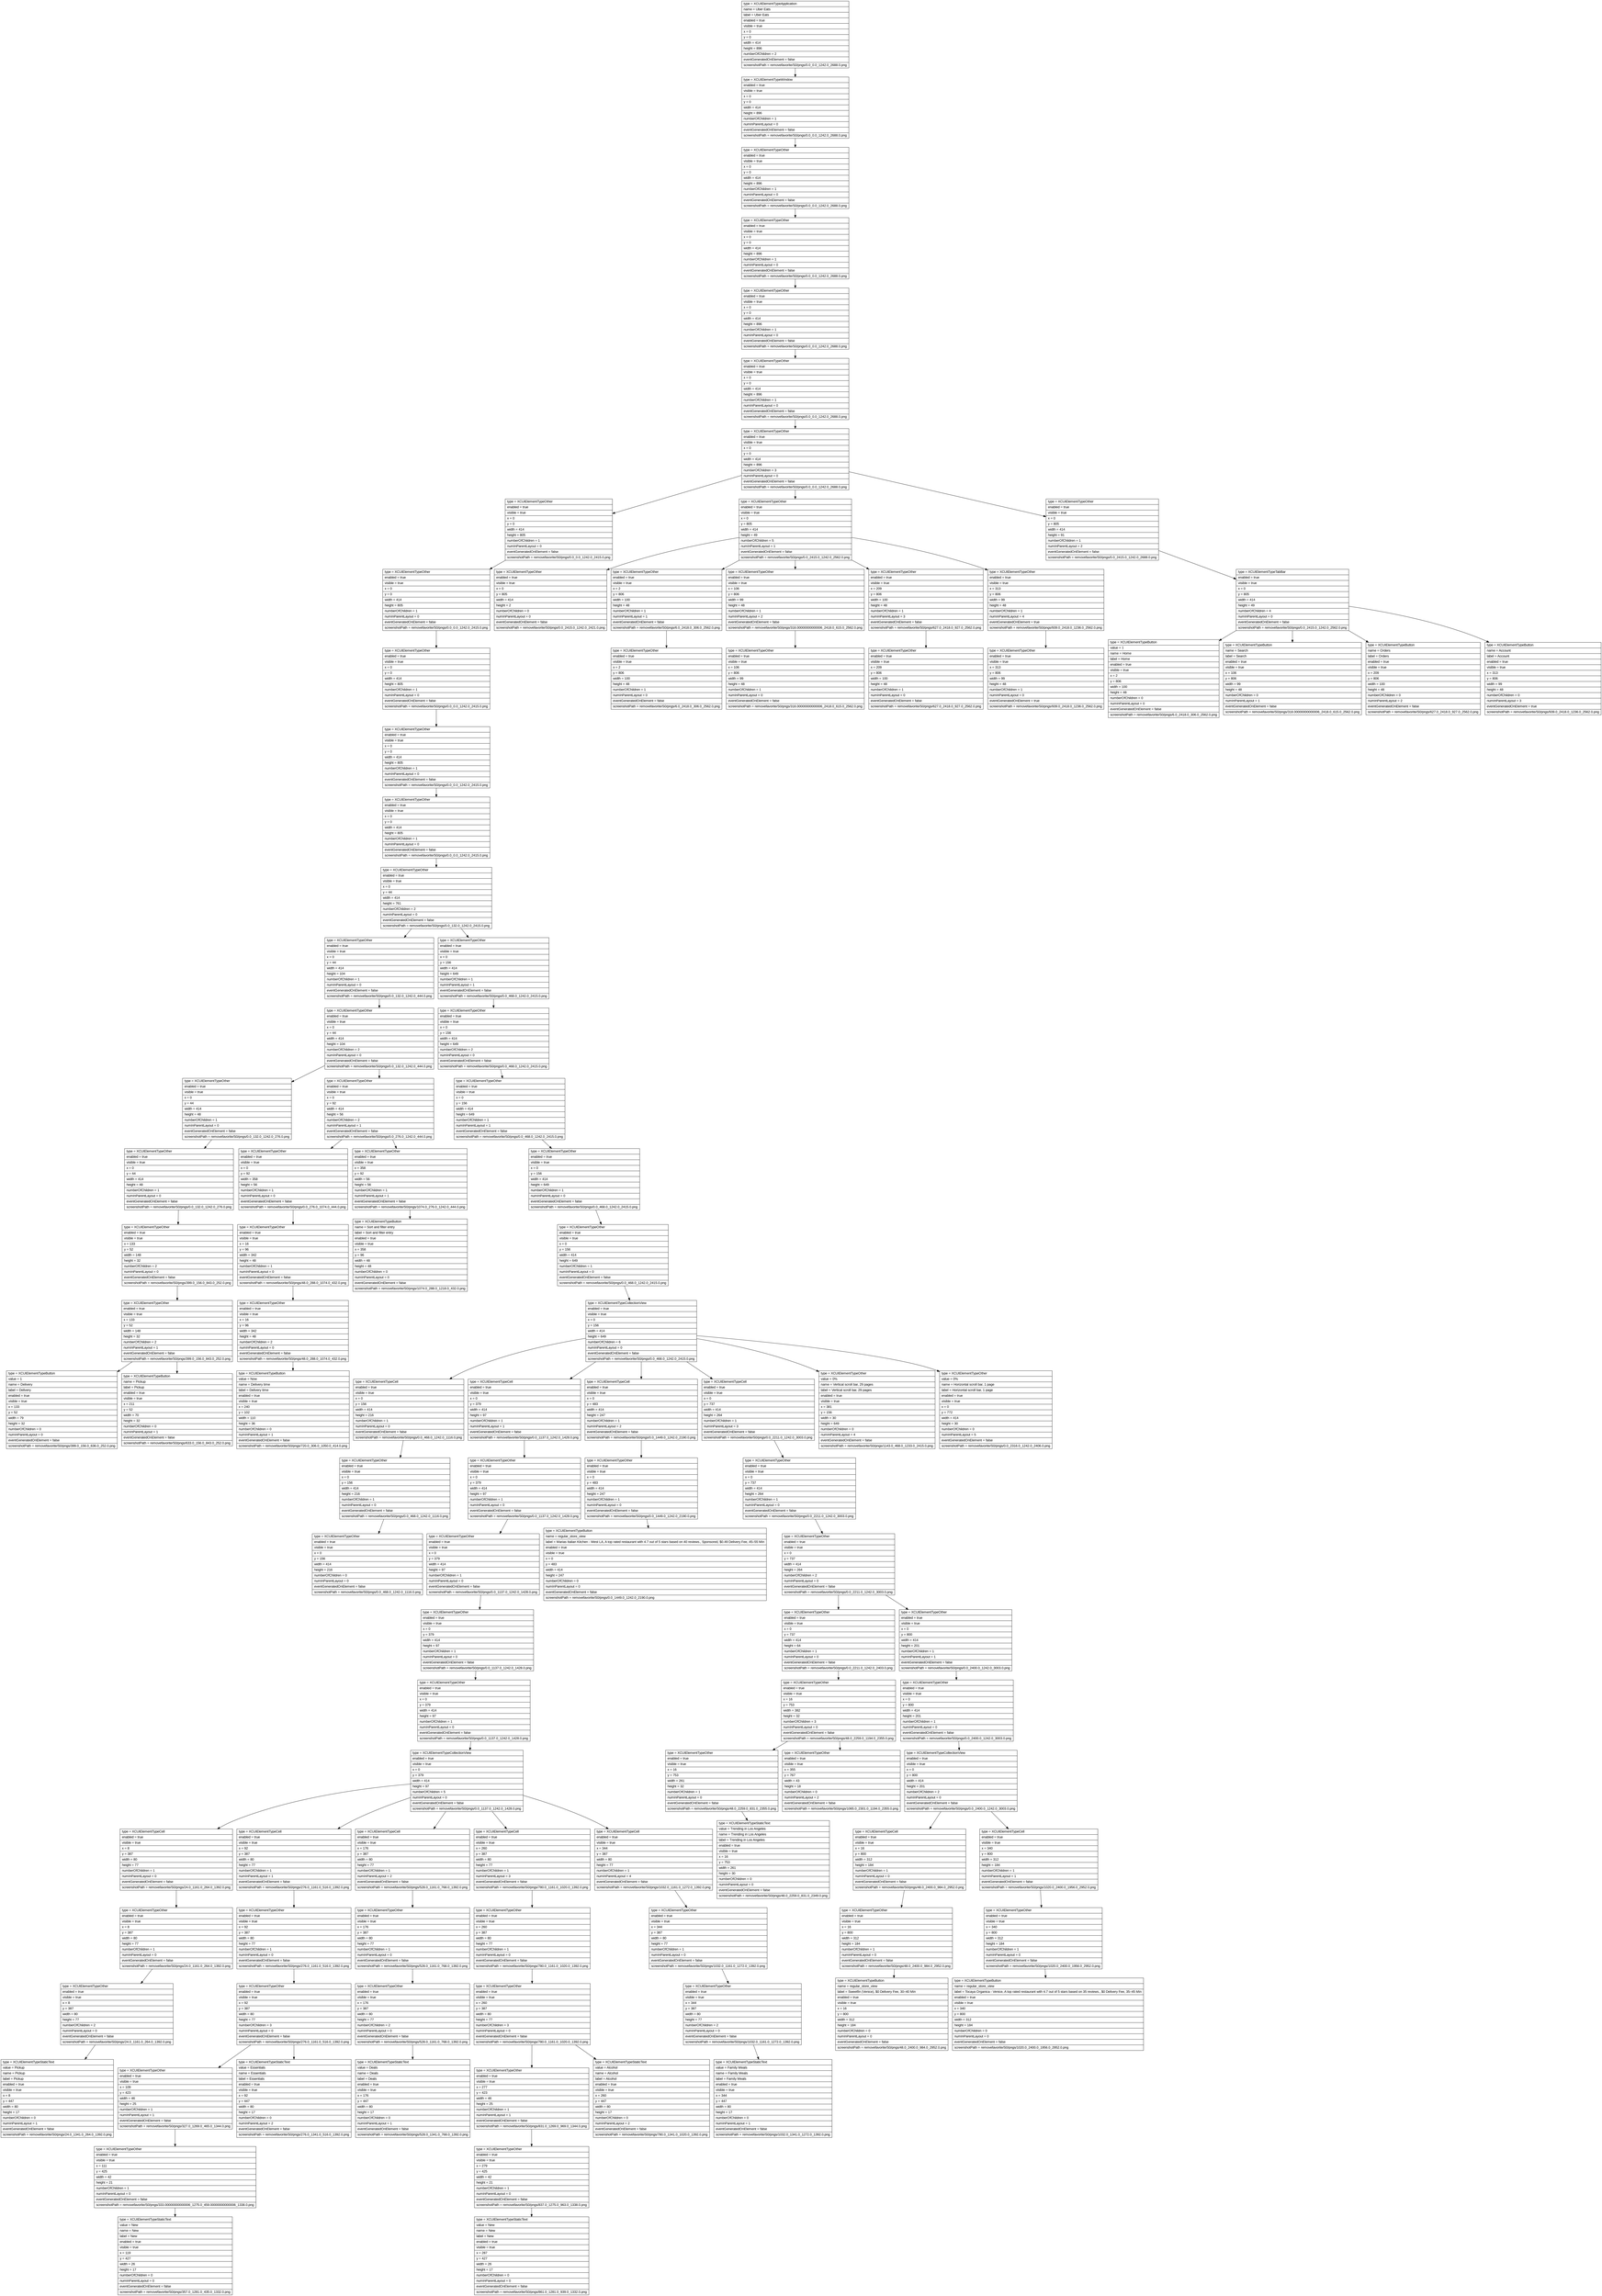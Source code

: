 digraph Layout {

	node [shape=record fontname=Arial];

	0	[label="{type = XCUIElementTypeApplication\l|name = Uber Eats\l|label = Uber Eats\l|enabled = true\l|visible = true\l|x = 0\l|y = 0\l|width = 414\l|height = 896\l|numberOfChildren = 2\l|eventGeneratedOnElement = false \l|screenshotPath = removefavorite/S0/pngs/0.0_0.0_1242.0_2688.0.png\l}"]
	1	[label="{type = XCUIElementTypeWindow\l|enabled = true\l|visible = true\l|x = 0\l|y = 0\l|width = 414\l|height = 896\l|numberOfChildren = 1\l|numInParentLayout = 0\l|eventGeneratedOnElement = false \l|screenshotPath = removefavorite/S0/pngs/0.0_0.0_1242.0_2688.0.png\l}"]
	2	[label="{type = XCUIElementTypeOther\l|enabled = true\l|visible = true\l|x = 0\l|y = 0\l|width = 414\l|height = 896\l|numberOfChildren = 1\l|numInParentLayout = 0\l|eventGeneratedOnElement = false \l|screenshotPath = removefavorite/S0/pngs/0.0_0.0_1242.0_2688.0.png\l}"]
	3	[label="{type = XCUIElementTypeOther\l|enabled = true\l|visible = true\l|x = 0\l|y = 0\l|width = 414\l|height = 896\l|numberOfChildren = 1\l|numInParentLayout = 0\l|eventGeneratedOnElement = false \l|screenshotPath = removefavorite/S0/pngs/0.0_0.0_1242.0_2688.0.png\l}"]
	4	[label="{type = XCUIElementTypeOther\l|enabled = true\l|visible = true\l|x = 0\l|y = 0\l|width = 414\l|height = 896\l|numberOfChildren = 1\l|numInParentLayout = 0\l|eventGeneratedOnElement = false \l|screenshotPath = removefavorite/S0/pngs/0.0_0.0_1242.0_2688.0.png\l}"]
	5	[label="{type = XCUIElementTypeOther\l|enabled = true\l|visible = true\l|x = 0\l|y = 0\l|width = 414\l|height = 896\l|numberOfChildren = 1\l|numInParentLayout = 0\l|eventGeneratedOnElement = false \l|screenshotPath = removefavorite/S0/pngs/0.0_0.0_1242.0_2688.0.png\l}"]
	6	[label="{type = XCUIElementTypeOther\l|enabled = true\l|visible = true\l|x = 0\l|y = 0\l|width = 414\l|height = 896\l|numberOfChildren = 3\l|numInParentLayout = 0\l|eventGeneratedOnElement = false \l|screenshotPath = removefavorite/S0/pngs/0.0_0.0_1242.0_2688.0.png\l}"]
	7	[label="{type = XCUIElementTypeOther\l|enabled = true\l|visible = true\l|x = 0\l|y = 0\l|width = 414\l|height = 805\l|numberOfChildren = 1\l|numInParentLayout = 0\l|eventGeneratedOnElement = false \l|screenshotPath = removefavorite/S0/pngs/0.0_0.0_1242.0_2415.0.png\l}"]
	8	[label="{type = XCUIElementTypeOther\l|enabled = true\l|visible = true\l|x = 0\l|y = 805\l|width = 414\l|height = 49\l|numberOfChildren = 5\l|numInParentLayout = 1\l|eventGeneratedOnElement = false \l|screenshotPath = removefavorite/S0/pngs/0.0_2415.0_1242.0_2562.0.png\l}"]
	9	[label="{type = XCUIElementTypeOther\l|enabled = true\l|visible = true\l|x = 0\l|y = 805\l|width = 414\l|height = 91\l|numberOfChildren = 1\l|numInParentLayout = 2\l|eventGeneratedOnElement = false \l|screenshotPath = removefavorite/S0/pngs/0.0_2415.0_1242.0_2688.0.png\l}"]
	10	[label="{type = XCUIElementTypeOther\l|enabled = true\l|visible = true\l|x = 0\l|y = 0\l|width = 414\l|height = 805\l|numberOfChildren = 1\l|numInParentLayout = 0\l|eventGeneratedOnElement = false \l|screenshotPath = removefavorite/S0/pngs/0.0_0.0_1242.0_2415.0.png\l}"]
	11	[label="{type = XCUIElementTypeOther\l|enabled = true\l|visible = true\l|x = 0\l|y = 805\l|width = 414\l|height = 2\l|numberOfChildren = 0\l|numInParentLayout = 0\l|eventGeneratedOnElement = false \l|screenshotPath = removefavorite/S0/pngs/0.0_2415.0_1242.0_2421.0.png\l}"]
	12	[label="{type = XCUIElementTypeOther\l|enabled = true\l|visible = true\l|x = 2\l|y = 806\l|width = 100\l|height = 48\l|numberOfChildren = 1\l|numInParentLayout = 1\l|eventGeneratedOnElement = false \l|screenshotPath = removefavorite/S0/pngs/6.0_2418.0_306.0_2562.0.png\l}"]
	13	[label="{type = XCUIElementTypeOther\l|enabled = true\l|visible = true\l|x = 106\l|y = 806\l|width = 99\l|height = 48\l|numberOfChildren = 1\l|numInParentLayout = 2\l|eventGeneratedOnElement = false \l|screenshotPath = removefavorite/S0/pngs/318.00000000000006_2418.0_615.0_2562.0.png\l}"]
	14	[label="{type = XCUIElementTypeOther\l|enabled = true\l|visible = true\l|x = 209\l|y = 806\l|width = 100\l|height = 48\l|numberOfChildren = 1\l|numInParentLayout = 3\l|eventGeneratedOnElement = false \l|screenshotPath = removefavorite/S0/pngs/627.0_2418.0_927.0_2562.0.png\l}"]
	15	[label="{type = XCUIElementTypeOther\l|enabled = true\l|visible = true\l|x = 313\l|y = 806\l|width = 99\l|height = 48\l|numberOfChildren = 1\l|numInParentLayout = 4\l|eventGeneratedOnElement = true \l|screenshotPath = removefavorite/S0/pngs/939.0_2418.0_1236.0_2562.0.png\l}"]
	16	[label="{type = XCUIElementTypeTabBar\l|enabled = true\l|visible = true\l|x = 0\l|y = 805\l|width = 414\l|height = 49\l|numberOfChildren = 4\l|numInParentLayout = 0\l|eventGeneratedOnElement = false \l|screenshotPath = removefavorite/S0/pngs/0.0_2415.0_1242.0_2562.0.png\l}"]
	17	[label="{type = XCUIElementTypeOther\l|enabled = true\l|visible = true\l|x = 0\l|y = 0\l|width = 414\l|height = 805\l|numberOfChildren = 1\l|numInParentLayout = 0\l|eventGeneratedOnElement = false \l|screenshotPath = removefavorite/S0/pngs/0.0_0.0_1242.0_2415.0.png\l}"]
	18	[label="{type = XCUIElementTypeOther\l|enabled = true\l|visible = true\l|x = 2\l|y = 806\l|width = 100\l|height = 48\l|numberOfChildren = 1\l|numInParentLayout = 0\l|eventGeneratedOnElement = false \l|screenshotPath = removefavorite/S0/pngs/6.0_2418.0_306.0_2562.0.png\l}"]
	19	[label="{type = XCUIElementTypeOther\l|enabled = true\l|visible = true\l|x = 106\l|y = 806\l|width = 99\l|height = 48\l|numberOfChildren = 1\l|numInParentLayout = 0\l|eventGeneratedOnElement = false \l|screenshotPath = removefavorite/S0/pngs/318.00000000000006_2418.0_615.0_2562.0.png\l}"]
	20	[label="{type = XCUIElementTypeOther\l|enabled = true\l|visible = true\l|x = 209\l|y = 806\l|width = 100\l|height = 48\l|numberOfChildren = 1\l|numInParentLayout = 0\l|eventGeneratedOnElement = false \l|screenshotPath = removefavorite/S0/pngs/627.0_2418.0_927.0_2562.0.png\l}"]
	21	[label="{type = XCUIElementTypeOther\l|enabled = true\l|visible = true\l|x = 313\l|y = 806\l|width = 99\l|height = 48\l|numberOfChildren = 1\l|numInParentLayout = 0\l|eventGeneratedOnElement = true \l|screenshotPath = removefavorite/S0/pngs/939.0_2418.0_1236.0_2562.0.png\l}"]
	22	[label="{type = XCUIElementTypeButton\l|value = 1\l|name = Home\l|label = Home\l|enabled = true\l|visible = true\l|x = 2\l|y = 806\l|width = 100\l|height = 48\l|numberOfChildren = 0\l|numInParentLayout = 0\l|eventGeneratedOnElement = false \l|screenshotPath = removefavorite/S0/pngs/6.0_2418.0_306.0_2562.0.png\l}"]
	23	[label="{type = XCUIElementTypeButton\l|name = Search\l|label = Search\l|enabled = true\l|visible = true\l|x = 106\l|y = 806\l|width = 99\l|height = 48\l|numberOfChildren = 0\l|numInParentLayout = 1\l|eventGeneratedOnElement = false \l|screenshotPath = removefavorite/S0/pngs/318.00000000000006_2418.0_615.0_2562.0.png\l}"]
	24	[label="{type = XCUIElementTypeButton\l|name = Orders\l|label = Orders\l|enabled = true\l|visible = true\l|x = 209\l|y = 806\l|width = 100\l|height = 48\l|numberOfChildren = 0\l|numInParentLayout = 2\l|eventGeneratedOnElement = false \l|screenshotPath = removefavorite/S0/pngs/627.0_2418.0_927.0_2562.0.png\l}"]
	25	[label="{type = XCUIElementTypeButton\l|name = Account\l|label = Account\l|enabled = true\l|visible = true\l|x = 313\l|y = 806\l|width = 99\l|height = 48\l|numberOfChildren = 0\l|numInParentLayout = 3\l|eventGeneratedOnElement = true \l|screenshotPath = removefavorite/S0/pngs/939.0_2418.0_1236.0_2562.0.png\l}"]
	26	[label="{type = XCUIElementTypeOther\l|enabled = true\l|visible = true\l|x = 0\l|y = 0\l|width = 414\l|height = 805\l|numberOfChildren = 1\l|numInParentLayout = 0\l|eventGeneratedOnElement = false \l|screenshotPath = removefavorite/S0/pngs/0.0_0.0_1242.0_2415.0.png\l}"]
	27	[label="{type = XCUIElementTypeOther\l|enabled = true\l|visible = true\l|x = 0\l|y = 0\l|width = 414\l|height = 805\l|numberOfChildren = 1\l|numInParentLayout = 0\l|eventGeneratedOnElement = false \l|screenshotPath = removefavorite/S0/pngs/0.0_0.0_1242.0_2415.0.png\l}"]
	28	[label="{type = XCUIElementTypeOther\l|enabled = true\l|visible = true\l|x = 0\l|y = 44\l|width = 414\l|height = 761\l|numberOfChildren = 2\l|numInParentLayout = 0\l|eventGeneratedOnElement = false \l|screenshotPath = removefavorite/S0/pngs/0.0_132.0_1242.0_2415.0.png\l}"]
	29	[label="{type = XCUIElementTypeOther\l|enabled = true\l|visible = true\l|x = 0\l|y = 44\l|width = 414\l|height = 104\l|numberOfChildren = 1\l|numInParentLayout = 0\l|eventGeneratedOnElement = false \l|screenshotPath = removefavorite/S0/pngs/0.0_132.0_1242.0_444.0.png\l}"]
	30	[label="{type = XCUIElementTypeOther\l|enabled = true\l|visible = true\l|x = 0\l|y = 156\l|width = 414\l|height = 649\l|numberOfChildren = 1\l|numInParentLayout = 1\l|eventGeneratedOnElement = false \l|screenshotPath = removefavorite/S0/pngs/0.0_468.0_1242.0_2415.0.png\l}"]
	31	[label="{type = XCUIElementTypeOther\l|enabled = true\l|visible = true\l|x = 0\l|y = 44\l|width = 414\l|height = 104\l|numberOfChildren = 2\l|numInParentLayout = 0\l|eventGeneratedOnElement = false \l|screenshotPath = removefavorite/S0/pngs/0.0_132.0_1242.0_444.0.png\l}"]
	32	[label="{type = XCUIElementTypeOther\l|enabled = true\l|visible = true\l|x = 0\l|y = 156\l|width = 414\l|height = 649\l|numberOfChildren = 2\l|numInParentLayout = 0\l|eventGeneratedOnElement = false \l|screenshotPath = removefavorite/S0/pngs/0.0_468.0_1242.0_2415.0.png\l}"]
	33	[label="{type = XCUIElementTypeOther\l|enabled = true\l|visible = true\l|x = 0\l|y = 44\l|width = 414\l|height = 48\l|numberOfChildren = 1\l|numInParentLayout = 0\l|eventGeneratedOnElement = false \l|screenshotPath = removefavorite/S0/pngs/0.0_132.0_1242.0_276.0.png\l}"]
	34	[label="{type = XCUIElementTypeOther\l|enabled = true\l|visible = true\l|x = 0\l|y = 92\l|width = 414\l|height = 56\l|numberOfChildren = 2\l|numInParentLayout = 1\l|eventGeneratedOnElement = false \l|screenshotPath = removefavorite/S0/pngs/0.0_276.0_1242.0_444.0.png\l}"]
	35	[label="{type = XCUIElementTypeOther\l|enabled = true\l|visible = true\l|x = 0\l|y = 156\l|width = 414\l|height = 649\l|numberOfChildren = 1\l|numInParentLayout = 1\l|eventGeneratedOnElement = false \l|screenshotPath = removefavorite/S0/pngs/0.0_468.0_1242.0_2415.0.png\l}"]
	36	[label="{type = XCUIElementTypeOther\l|enabled = true\l|visible = true\l|x = 0\l|y = 44\l|width = 414\l|height = 48\l|numberOfChildren = 1\l|numInParentLayout = 0\l|eventGeneratedOnElement = false \l|screenshotPath = removefavorite/S0/pngs/0.0_132.0_1242.0_276.0.png\l}"]
	37	[label="{type = XCUIElementTypeOther\l|enabled = true\l|visible = true\l|x = 0\l|y = 92\l|width = 358\l|height = 56\l|numberOfChildren = 1\l|numInParentLayout = 0\l|eventGeneratedOnElement = false \l|screenshotPath = removefavorite/S0/pngs/0.0_276.0_1074.0_444.0.png\l}"]
	38	[label="{type = XCUIElementTypeOther\l|enabled = true\l|visible = true\l|x = 358\l|y = 92\l|width = 56\l|height = 56\l|numberOfChildren = 1\l|numInParentLayout = 1\l|eventGeneratedOnElement = false \l|screenshotPath = removefavorite/S0/pngs/1074.0_276.0_1242.0_444.0.png\l}"]
	39	[label="{type = XCUIElementTypeOther\l|enabled = true\l|visible = true\l|x = 0\l|y = 156\l|width = 414\l|height = 649\l|numberOfChildren = 1\l|numInParentLayout = 0\l|eventGeneratedOnElement = false \l|screenshotPath = removefavorite/S0/pngs/0.0_468.0_1242.0_2415.0.png\l}"]
	40	[label="{type = XCUIElementTypeOther\l|enabled = true\l|visible = true\l|x = 133\l|y = 52\l|width = 148\l|height = 32\l|numberOfChildren = 2\l|numInParentLayout = 0\l|eventGeneratedOnElement = false \l|screenshotPath = removefavorite/S0/pngs/399.0_156.0_843.0_252.0.png\l}"]
	41	[label="{type = XCUIElementTypeOther\l|enabled = true\l|visible = true\l|x = 16\l|y = 96\l|width = 342\l|height = 48\l|numberOfChildren = 1\l|numInParentLayout = 0\l|eventGeneratedOnElement = false \l|screenshotPath = removefavorite/S0/pngs/48.0_288.0_1074.0_432.0.png\l}"]
	42	[label="{type = XCUIElementTypeButton\l|name = Sort and filter entry\l|label = Sort and filter entry\l|enabled = true\l|visible = true\l|x = 358\l|y = 96\l|width = 48\l|height = 48\l|numberOfChildren = 0\l|numInParentLayout = 0\l|eventGeneratedOnElement = false \l|screenshotPath = removefavorite/S0/pngs/1074.0_288.0_1218.0_432.0.png\l}"]
	43	[label="{type = XCUIElementTypeOther\l|enabled = true\l|visible = true\l|x = 0\l|y = 156\l|width = 414\l|height = 649\l|numberOfChildren = 1\l|numInParentLayout = 0\l|eventGeneratedOnElement = false \l|screenshotPath = removefavorite/S0/pngs/0.0_468.0_1242.0_2415.0.png\l}"]
	44	[label="{type = XCUIElementTypeOther\l|enabled = true\l|visible = true\l|x = 133\l|y = 52\l|width = 148\l|height = 32\l|numberOfChildren = 2\l|numInParentLayout = 1\l|eventGeneratedOnElement = false \l|screenshotPath = removefavorite/S0/pngs/399.0_156.0_843.0_252.0.png\l}"]
	45	[label="{type = XCUIElementTypeOther\l|enabled = true\l|visible = true\l|x = 16\l|y = 96\l|width = 342\l|height = 48\l|numberOfChildren = 2\l|numInParentLayout = 0\l|eventGeneratedOnElement = false \l|screenshotPath = removefavorite/S0/pngs/48.0_288.0_1074.0_432.0.png\l}"]
	46	[label="{type = XCUIElementTypeCollectionView\l|enabled = true\l|visible = true\l|x = 0\l|y = 156\l|width = 414\l|height = 649\l|numberOfChildren = 6\l|numInParentLayout = 0\l|eventGeneratedOnElement = false \l|screenshotPath = removefavorite/S0/pngs/0.0_468.0_1242.0_2415.0.png\l}"]
	47	[label="{type = XCUIElementTypeButton\l|value = 1\l|name = Delivery\l|label = Delivery\l|enabled = true\l|visible = true\l|x = 133\l|y = 52\l|width = 79\l|height = 32\l|numberOfChildren = 0\l|numInParentLayout = 0\l|eventGeneratedOnElement = false \l|screenshotPath = removefavorite/S0/pngs/399.0_156.0_636.0_252.0.png\l}"]
	48	[label="{type = XCUIElementTypeButton\l|name = Pickup\l|label = Pickup\l|enabled = true\l|visible = true\l|x = 211\l|y = 52\l|width = 70\l|height = 32\l|numberOfChildren = 0\l|numInParentLayout = 1\l|eventGeneratedOnElement = false \l|screenshotPath = removefavorite/S0/pngs/633.0_156.0_843.0_252.0.png\l}"]
	49	[label="{type = XCUIElementTypeButton\l|value = Now\l|name = Delivery time\l|label = Delivery time\l|enabled = true\l|visible = true\l|x = 240\l|y = 102\l|width = 110\l|height = 36\l|numberOfChildren = 0\l|numInParentLayout = 1\l|eventGeneratedOnElement = false \l|screenshotPath = removefavorite/S0/pngs/720.0_306.0_1050.0_414.0.png\l}"]
	50	[label="{type = XCUIElementTypeCell\l|enabled = true\l|visible = true\l|x = 0\l|y = 156\l|width = 414\l|height = 216\l|numberOfChildren = 1\l|numInParentLayout = 0\l|eventGeneratedOnElement = false \l|screenshotPath = removefavorite/S0/pngs/0.0_468.0_1242.0_1116.0.png\l}"]
	51	[label="{type = XCUIElementTypeCell\l|enabled = true\l|visible = true\l|x = 0\l|y = 379\l|width = 414\l|height = 97\l|numberOfChildren = 1\l|numInParentLayout = 1\l|eventGeneratedOnElement = false \l|screenshotPath = removefavorite/S0/pngs/0.0_1137.0_1242.0_1428.0.png\l}"]
	52	[label="{type = XCUIElementTypeCell\l|enabled = true\l|visible = true\l|x = 0\l|y = 483\l|width = 414\l|height = 247\l|numberOfChildren = 1\l|numInParentLayout = 2\l|eventGeneratedOnElement = false \l|screenshotPath = removefavorite/S0/pngs/0.0_1449.0_1242.0_2190.0.png\l}"]
	53	[label="{type = XCUIElementTypeCell\l|enabled = true\l|visible = true\l|x = 0\l|y = 737\l|width = 414\l|height = 264\l|numberOfChildren = 1\l|numInParentLayout = 3\l|eventGeneratedOnElement = false \l|screenshotPath = removefavorite/S0/pngs/0.0_2211.0_1242.0_3003.0.png\l}"]
	54	[label="{type = XCUIElementTypeOther\l|value = 0%\l|name = Vertical scroll bar, 29 pages\l|label = Vertical scroll bar, 29 pages\l|enabled = true\l|visible = true\l|x = 381\l|y = 156\l|width = 30\l|height = 649\l|numberOfChildren = 0\l|numInParentLayout = 4\l|eventGeneratedOnElement = false \l|screenshotPath = removefavorite/S0/pngs/1143.0_468.0_1233.0_2415.0.png\l}"]
	55	[label="{type = XCUIElementTypeOther\l|value = 0%\l|name = Horizontal scroll bar, 1 page\l|label = Horizontal scroll bar, 1 page\l|enabled = true\l|visible = true\l|x = 0\l|y = 772\l|width = 414\l|height = 30\l|numberOfChildren = 0\l|numInParentLayout = 5\l|eventGeneratedOnElement = false \l|screenshotPath = removefavorite/S0/pngs/0.0_2316.0_1242.0_2406.0.png\l}"]
	56	[label="{type = XCUIElementTypeOther\l|enabled = true\l|visible = true\l|x = 0\l|y = 156\l|width = 414\l|height = 216\l|numberOfChildren = 1\l|numInParentLayout = 0\l|eventGeneratedOnElement = false \l|screenshotPath = removefavorite/S0/pngs/0.0_468.0_1242.0_1116.0.png\l}"]
	57	[label="{type = XCUIElementTypeOther\l|enabled = true\l|visible = true\l|x = 0\l|y = 379\l|width = 414\l|height = 97\l|numberOfChildren = 1\l|numInParentLayout = 0\l|eventGeneratedOnElement = false \l|screenshotPath = removefavorite/S0/pngs/0.0_1137.0_1242.0_1428.0.png\l}"]
	58	[label="{type = XCUIElementTypeOther\l|enabled = true\l|visible = true\l|x = 0\l|y = 483\l|width = 414\l|height = 247\l|numberOfChildren = 1\l|numInParentLayout = 0\l|eventGeneratedOnElement = false \l|screenshotPath = removefavorite/S0/pngs/0.0_1449.0_1242.0_2190.0.png\l}"]
	59	[label="{type = XCUIElementTypeOther\l|enabled = true\l|visible = true\l|x = 0\l|y = 737\l|width = 414\l|height = 264\l|numberOfChildren = 1\l|numInParentLayout = 0\l|eventGeneratedOnElement = false \l|screenshotPath = removefavorite/S0/pngs/0.0_2211.0_1242.0_3003.0.png\l}"]
	60	[label="{type = XCUIElementTypeOther\l|enabled = true\l|visible = true\l|x = 0\l|y = 156\l|width = 414\l|height = 216\l|numberOfChildren = 0\l|numInParentLayout = 0\l|eventGeneratedOnElement = false \l|screenshotPath = removefavorite/S0/pngs/0.0_468.0_1242.0_1116.0.png\l}"]
	61	[label="{type = XCUIElementTypeOther\l|enabled = true\l|visible = true\l|x = 0\l|y = 379\l|width = 414\l|height = 97\l|numberOfChildren = 1\l|numInParentLayout = 0\l|eventGeneratedOnElement = false \l|screenshotPath = removefavorite/S0/pngs/0.0_1137.0_1242.0_1428.0.png\l}"]
	62	[label="{type = XCUIElementTypeButton\l|name = regular_store_view\l|label = Marias Italian Kitchen - West LA, A top rated restaurant with 4.7 out of 5 stars based on 40 reviews., Sponsored, $0.49 Delivery Fee, 45–55 Min\l|enabled = true\l|visible = true\l|x = 0\l|y = 483\l|width = 414\l|height = 247\l|numberOfChildren = 0\l|numInParentLayout = 0\l|eventGeneratedOnElement = false \l|screenshotPath = removefavorite/S0/pngs/0.0_1449.0_1242.0_2190.0.png\l}"]
	63	[label="{type = XCUIElementTypeOther\l|enabled = true\l|visible = true\l|x = 0\l|y = 737\l|width = 414\l|height = 264\l|numberOfChildren = 2\l|numInParentLayout = 0\l|eventGeneratedOnElement = false \l|screenshotPath = removefavorite/S0/pngs/0.0_2211.0_1242.0_3003.0.png\l}"]
	64	[label="{type = XCUIElementTypeOther\l|enabled = true\l|visible = true\l|x = 0\l|y = 379\l|width = 414\l|height = 97\l|numberOfChildren = 1\l|numInParentLayout = 0\l|eventGeneratedOnElement = false \l|screenshotPath = removefavorite/S0/pngs/0.0_1137.0_1242.0_1428.0.png\l}"]
	65	[label="{type = XCUIElementTypeOther\l|enabled = true\l|visible = true\l|x = 0\l|y = 737\l|width = 414\l|height = 64\l|numberOfChildren = 1\l|numInParentLayout = 0\l|eventGeneratedOnElement = false \l|screenshotPath = removefavorite/S0/pngs/0.0_2211.0_1242.0_2403.0.png\l}"]
	66	[label="{type = XCUIElementTypeOther\l|enabled = true\l|visible = true\l|x = 0\l|y = 800\l|width = 414\l|height = 201\l|numberOfChildren = 1\l|numInParentLayout = 1\l|eventGeneratedOnElement = false \l|screenshotPath = removefavorite/S0/pngs/0.0_2400.0_1242.0_3003.0.png\l}"]
	67	[label="{type = XCUIElementTypeOther\l|enabled = true\l|visible = true\l|x = 0\l|y = 379\l|width = 414\l|height = 97\l|numberOfChildren = 1\l|numInParentLayout = 0\l|eventGeneratedOnElement = false \l|screenshotPath = removefavorite/S0/pngs/0.0_1137.0_1242.0_1428.0.png\l}"]
	68	[label="{type = XCUIElementTypeOther\l|enabled = true\l|visible = true\l|x = 16\l|y = 753\l|width = 382\l|height = 32\l|numberOfChildren = 3\l|numInParentLayout = 0\l|eventGeneratedOnElement = false \l|screenshotPath = removefavorite/S0/pngs/48.0_2259.0_1194.0_2355.0.png\l}"]
	69	[label="{type = XCUIElementTypeOther\l|enabled = true\l|visible = true\l|x = 0\l|y = 800\l|width = 414\l|height = 201\l|numberOfChildren = 1\l|numInParentLayout = 0\l|eventGeneratedOnElement = false \l|screenshotPath = removefavorite/S0/pngs/0.0_2400.0_1242.0_3003.0.png\l}"]
	70	[label="{type = XCUIElementTypeCollectionView\l|enabled = true\l|visible = true\l|x = 0\l|y = 379\l|width = 414\l|height = 97\l|numberOfChildren = 5\l|numInParentLayout = 0\l|eventGeneratedOnElement = false \l|screenshotPath = removefavorite/S0/pngs/0.0_1137.0_1242.0_1428.0.png\l}"]
	71	[label="{type = XCUIElementTypeOther\l|enabled = true\l|visible = true\l|x = 16\l|y = 753\l|width = 261\l|height = 32\l|numberOfChildren = 1\l|numInParentLayout = 0\l|eventGeneratedOnElement = false \l|screenshotPath = removefavorite/S0/pngs/48.0_2259.0_831.0_2355.0.png\l}"]
	72	[label="{type = XCUIElementTypeOther\l|enabled = true\l|visible = true\l|x = 355\l|y = 767\l|width = 43\l|height = 18\l|numberOfChildren = 0\l|numInParentLayout = 2\l|eventGeneratedOnElement = false \l|screenshotPath = removefavorite/S0/pngs/1065.0_2301.0_1194.0_2355.0.png\l}"]
	73	[label="{type = XCUIElementTypeCollectionView\l|enabled = true\l|visible = true\l|x = 0\l|y = 800\l|width = 414\l|height = 201\l|numberOfChildren = 2\l|numInParentLayout = 0\l|eventGeneratedOnElement = false \l|screenshotPath = removefavorite/S0/pngs/0.0_2400.0_1242.0_3003.0.png\l}"]
	74	[label="{type = XCUIElementTypeCell\l|enabled = true\l|visible = true\l|x = 8\l|y = 387\l|width = 80\l|height = 77\l|numberOfChildren = 1\l|numInParentLayout = 0\l|eventGeneratedOnElement = false \l|screenshotPath = removefavorite/S0/pngs/24.0_1161.0_264.0_1392.0.png\l}"]
	75	[label="{type = XCUIElementTypeCell\l|enabled = true\l|visible = true\l|x = 92\l|y = 387\l|width = 80\l|height = 77\l|numberOfChildren = 1\l|numInParentLayout = 1\l|eventGeneratedOnElement = false \l|screenshotPath = removefavorite/S0/pngs/276.0_1161.0_516.0_1392.0.png\l}"]
	76	[label="{type = XCUIElementTypeCell\l|enabled = true\l|visible = true\l|x = 176\l|y = 387\l|width = 80\l|height = 77\l|numberOfChildren = 1\l|numInParentLayout = 2\l|eventGeneratedOnElement = false \l|screenshotPath = removefavorite/S0/pngs/528.0_1161.0_768.0_1392.0.png\l}"]
	77	[label="{type = XCUIElementTypeCell\l|enabled = true\l|visible = true\l|x = 260\l|y = 387\l|width = 80\l|height = 77\l|numberOfChildren = 1\l|numInParentLayout = 3\l|eventGeneratedOnElement = false \l|screenshotPath = removefavorite/S0/pngs/780.0_1161.0_1020.0_1392.0.png\l}"]
	78	[label="{type = XCUIElementTypeCell\l|enabled = true\l|visible = true\l|x = 344\l|y = 387\l|width = 80\l|height = 77\l|numberOfChildren = 1\l|numInParentLayout = 4\l|eventGeneratedOnElement = false \l|screenshotPath = removefavorite/S0/pngs/1032.0_1161.0_1272.0_1392.0.png\l}"]
	79	[label="{type = XCUIElementTypeStaticText\l|value = Trending in Los Angeles\l|name = Trending in Los Angeles\l|label = Trending in Los Angeles\l|enabled = true\l|visible = true\l|x = 16\l|y = 753\l|width = 261\l|height = 30\l|numberOfChildren = 0\l|numInParentLayout = 0\l|eventGeneratedOnElement = false \l|screenshotPath = removefavorite/S0/pngs/48.0_2259.0_831.0_2349.0.png\l}"]
	80	[label="{type = XCUIElementTypeCell\l|enabled = true\l|visible = true\l|x = 16\l|y = 800\l|width = 312\l|height = 184\l|numberOfChildren = 1\l|numInParentLayout = 0\l|eventGeneratedOnElement = false \l|screenshotPath = removefavorite/S0/pngs/48.0_2400.0_984.0_2952.0.png\l}"]
	81	[label="{type = XCUIElementTypeCell\l|enabled = true\l|visible = true\l|x = 340\l|y = 800\l|width = 312\l|height = 184\l|numberOfChildren = 1\l|numInParentLayout = 1\l|eventGeneratedOnElement = false \l|screenshotPath = removefavorite/S0/pngs/1020.0_2400.0_1956.0_2952.0.png\l}"]
	82	[label="{type = XCUIElementTypeOther\l|enabled = true\l|visible = true\l|x = 8\l|y = 387\l|width = 80\l|height = 77\l|numberOfChildren = 1\l|numInParentLayout = 0\l|eventGeneratedOnElement = false \l|screenshotPath = removefavorite/S0/pngs/24.0_1161.0_264.0_1392.0.png\l}"]
	83	[label="{type = XCUIElementTypeOther\l|enabled = true\l|visible = true\l|x = 92\l|y = 387\l|width = 80\l|height = 77\l|numberOfChildren = 1\l|numInParentLayout = 0\l|eventGeneratedOnElement = false \l|screenshotPath = removefavorite/S0/pngs/276.0_1161.0_516.0_1392.0.png\l}"]
	84	[label="{type = XCUIElementTypeOther\l|enabled = true\l|visible = true\l|x = 176\l|y = 387\l|width = 80\l|height = 77\l|numberOfChildren = 1\l|numInParentLayout = 0\l|eventGeneratedOnElement = false \l|screenshotPath = removefavorite/S0/pngs/528.0_1161.0_768.0_1392.0.png\l}"]
	85	[label="{type = XCUIElementTypeOther\l|enabled = true\l|visible = true\l|x = 260\l|y = 387\l|width = 80\l|height = 77\l|numberOfChildren = 1\l|numInParentLayout = 0\l|eventGeneratedOnElement = false \l|screenshotPath = removefavorite/S0/pngs/780.0_1161.0_1020.0_1392.0.png\l}"]
	86	[label="{type = XCUIElementTypeOther\l|enabled = true\l|visible = true\l|x = 344\l|y = 387\l|width = 80\l|height = 77\l|numberOfChildren = 1\l|numInParentLayout = 0\l|eventGeneratedOnElement = false \l|screenshotPath = removefavorite/S0/pngs/1032.0_1161.0_1272.0_1392.0.png\l}"]
	87	[label="{type = XCUIElementTypeOther\l|enabled = true\l|visible = true\l|x = 16\l|y = 800\l|width = 312\l|height = 184\l|numberOfChildren = 1\l|numInParentLayout = 0\l|eventGeneratedOnElement = false \l|screenshotPath = removefavorite/S0/pngs/48.0_2400.0_984.0_2952.0.png\l}"]
	88	[label="{type = XCUIElementTypeOther\l|enabled = true\l|visible = true\l|x = 340\l|y = 800\l|width = 312\l|height = 184\l|numberOfChildren = 1\l|numInParentLayout = 0\l|eventGeneratedOnElement = false \l|screenshotPath = removefavorite/S0/pngs/1020.0_2400.0_1956.0_2952.0.png\l}"]
	89	[label="{type = XCUIElementTypeOther\l|enabled = true\l|visible = true\l|x = 8\l|y = 387\l|width = 80\l|height = 77\l|numberOfChildren = 2\l|numInParentLayout = 0\l|eventGeneratedOnElement = false \l|screenshotPath = removefavorite/S0/pngs/24.0_1161.0_264.0_1392.0.png\l}"]
	90	[label="{type = XCUIElementTypeOther\l|enabled = true\l|visible = true\l|x = 92\l|y = 387\l|width = 80\l|height = 77\l|numberOfChildren = 3\l|numInParentLayout = 0\l|eventGeneratedOnElement = false \l|screenshotPath = removefavorite/S0/pngs/276.0_1161.0_516.0_1392.0.png\l}"]
	91	[label="{type = XCUIElementTypeOther\l|enabled = true\l|visible = true\l|x = 176\l|y = 387\l|width = 80\l|height = 77\l|numberOfChildren = 2\l|numInParentLayout = 0\l|eventGeneratedOnElement = false \l|screenshotPath = removefavorite/S0/pngs/528.0_1161.0_768.0_1392.0.png\l}"]
	92	[label="{type = XCUIElementTypeOther\l|enabled = true\l|visible = true\l|x = 260\l|y = 387\l|width = 80\l|height = 77\l|numberOfChildren = 3\l|numInParentLayout = 0\l|eventGeneratedOnElement = false \l|screenshotPath = removefavorite/S0/pngs/780.0_1161.0_1020.0_1392.0.png\l}"]
	93	[label="{type = XCUIElementTypeOther\l|enabled = true\l|visible = true\l|x = 344\l|y = 387\l|width = 80\l|height = 77\l|numberOfChildren = 2\l|numInParentLayout = 0\l|eventGeneratedOnElement = false \l|screenshotPath = removefavorite/S0/pngs/1032.0_1161.0_1272.0_1392.0.png\l}"]
	94	[label="{type = XCUIElementTypeButton\l|name = regular_store_view\l|label = Sweetfin (Venice), $0 Delivery Fee, 30–40 Min\l|enabled = true\l|visible = true\l|x = 16\l|y = 800\l|width = 312\l|height = 184\l|numberOfChildren = 0\l|numInParentLayout = 0\l|eventGeneratedOnElement = false \l|screenshotPath = removefavorite/S0/pngs/48.0_2400.0_984.0_2952.0.png\l}"]
	95	[label="{type = XCUIElementTypeButton\l|name = regular_store_view\l|label = Tocaya Organica - Venice, A top rated restaurant with 4.7 out of 5 stars based on 35 reviews., $0 Delivery Fee, 35–45 Min\l|enabled = true\l|visible = true\l|x = 340\l|y = 800\l|width = 312\l|height = 184\l|numberOfChildren = 0\l|numInParentLayout = 0\l|eventGeneratedOnElement = false \l|screenshotPath = removefavorite/S0/pngs/1020.0_2400.0_1956.0_2952.0.png\l}"]
	96	[label="{type = XCUIElementTypeStaticText\l|value = Pickup\l|name = Pickup\l|label = Pickup\l|enabled = true\l|visible = true\l|x = 8\l|y = 447\l|width = 80\l|height = 17\l|numberOfChildren = 0\l|numInParentLayout = 1\l|eventGeneratedOnElement = false \l|screenshotPath = removefavorite/S0/pngs/24.0_1341.0_264.0_1392.0.png\l}"]
	97	[label="{type = XCUIElementTypeOther\l|enabled = true\l|visible = true\l|x = 109\l|y = 423\l|width = 46\l|height = 25\l|numberOfChildren = 1\l|numInParentLayout = 1\l|eventGeneratedOnElement = false \l|screenshotPath = removefavorite/S0/pngs/327.0_1269.0_465.0_1344.0.png\l}"]
	98	[label="{type = XCUIElementTypeStaticText\l|value = Essentials\l|name = Essentials\l|label = Essentials\l|enabled = true\l|visible = true\l|x = 92\l|y = 447\l|width = 80\l|height = 17\l|numberOfChildren = 0\l|numInParentLayout = 2\l|eventGeneratedOnElement = false \l|screenshotPath = removefavorite/S0/pngs/276.0_1341.0_516.0_1392.0.png\l}"]
	99	[label="{type = XCUIElementTypeStaticText\l|value = Deals\l|name = Deals\l|label = Deals\l|enabled = true\l|visible = true\l|x = 176\l|y = 447\l|width = 80\l|height = 17\l|numberOfChildren = 0\l|numInParentLayout = 1\l|eventGeneratedOnElement = false \l|screenshotPath = removefavorite/S0/pngs/528.0_1341.0_768.0_1392.0.png\l}"]
	100	[label="{type = XCUIElementTypeOther\l|enabled = true\l|visible = true\l|x = 277\l|y = 423\l|width = 46\l|height = 25\l|numberOfChildren = 1\l|numInParentLayout = 1\l|eventGeneratedOnElement = false \l|screenshotPath = removefavorite/S0/pngs/831.0_1269.0_969.0_1344.0.png\l}"]
	101	[label="{type = XCUIElementTypeStaticText\l|value = Alcohol\l|name = Alcohol\l|label = Alcohol\l|enabled = true\l|visible = true\l|x = 260\l|y = 447\l|width = 80\l|height = 17\l|numberOfChildren = 0\l|numInParentLayout = 2\l|eventGeneratedOnElement = false \l|screenshotPath = removefavorite/S0/pngs/780.0_1341.0_1020.0_1392.0.png\l}"]
	102	[label="{type = XCUIElementTypeStaticText\l|value = Family Meals\l|name = Family Meals\l|label = Family Meals\l|enabled = true\l|visible = true\l|x = 344\l|y = 447\l|width = 80\l|height = 17\l|numberOfChildren = 0\l|numInParentLayout = 1\l|eventGeneratedOnElement = false \l|screenshotPath = removefavorite/S0/pngs/1032.0_1341.0_1272.0_1392.0.png\l}"]
	103	[label="{type = XCUIElementTypeOther\l|enabled = true\l|visible = true\l|x = 111\l|y = 425\l|width = 42\l|height = 21\l|numberOfChildren = 1\l|numInParentLayout = 0\l|eventGeneratedOnElement = false \l|screenshotPath = removefavorite/S0/pngs/333.00000000000006_1275.0_459.00000000000006_1338.0.png\l}"]
	104	[label="{type = XCUIElementTypeOther\l|enabled = true\l|visible = true\l|x = 279\l|y = 425\l|width = 42\l|height = 21\l|numberOfChildren = 1\l|numInParentLayout = 0\l|eventGeneratedOnElement = false \l|screenshotPath = removefavorite/S0/pngs/837.0_1275.0_963.0_1338.0.png\l}"]
	105	[label="{type = XCUIElementTypeStaticText\l|value = New\l|name = New\l|label = New\l|enabled = true\l|visible = true\l|x = 119\l|y = 427\l|width = 26\l|height = 17\l|numberOfChildren = 0\l|numInParentLayout = 0\l|eventGeneratedOnElement = false \l|screenshotPath = removefavorite/S0/pngs/357.0_1281.0_435.0_1332.0.png\l}"]
	106	[label="{type = XCUIElementTypeStaticText\l|value = New\l|name = New\l|label = New\l|enabled = true\l|visible = true\l|x = 287\l|y = 427\l|width = 26\l|height = 17\l|numberOfChildren = 0\l|numInParentLayout = 0\l|eventGeneratedOnElement = false \l|screenshotPath = removefavorite/S0/pngs/861.0_1281.0_939.0_1332.0.png\l}"]


	0 -> 1
	1 -> 2
	2 -> 3
	3 -> 4
	4 -> 5
	5 -> 6
	6 -> 7
	6 -> 8
	6 -> 9
	7 -> 10
	8 -> 11
	8 -> 12
	8 -> 13
	8 -> 14
	8 -> 15
	9 -> 16
	10 -> 17
	12 -> 18
	13 -> 19
	14 -> 20
	15 -> 21
	16 -> 22
	16 -> 23
	16 -> 24
	16 -> 25
	17 -> 26
	26 -> 27
	27 -> 28
	28 -> 29
	28 -> 30
	29 -> 31
	30 -> 32
	31 -> 33
	31 -> 34
	32 -> 35
	33 -> 36
	34 -> 37
	34 -> 38
	35 -> 39
	36 -> 40
	37 -> 41
	38 -> 42
	39 -> 43
	40 -> 44
	41 -> 45
	43 -> 46
	44 -> 47
	44 -> 48
	45 -> 49
	46 -> 50
	46 -> 51
	46 -> 52
	46 -> 53
	46 -> 54
	46 -> 55
	50 -> 56
	51 -> 57
	52 -> 58
	53 -> 59
	56 -> 60
	57 -> 61
	58 -> 62
	59 -> 63
	61 -> 64
	63 -> 65
	63 -> 66
	64 -> 67
	65 -> 68
	66 -> 69
	67 -> 70
	68 -> 71
	68 -> 72
	69 -> 73
	70 -> 74
	70 -> 75
	70 -> 76
	70 -> 77
	70 -> 78
	71 -> 79
	73 -> 80
	73 -> 81
	74 -> 82
	75 -> 83
	76 -> 84
	77 -> 85
	78 -> 86
	80 -> 87
	81 -> 88
	82 -> 89
	83 -> 90
	84 -> 91
	85 -> 92
	86 -> 93
	87 -> 94
	88 -> 95
	89 -> 96
	90 -> 97
	90 -> 98
	91 -> 99
	92 -> 100
	92 -> 101
	93 -> 102
	97 -> 103
	100 -> 104
	103 -> 105
	104 -> 106


}